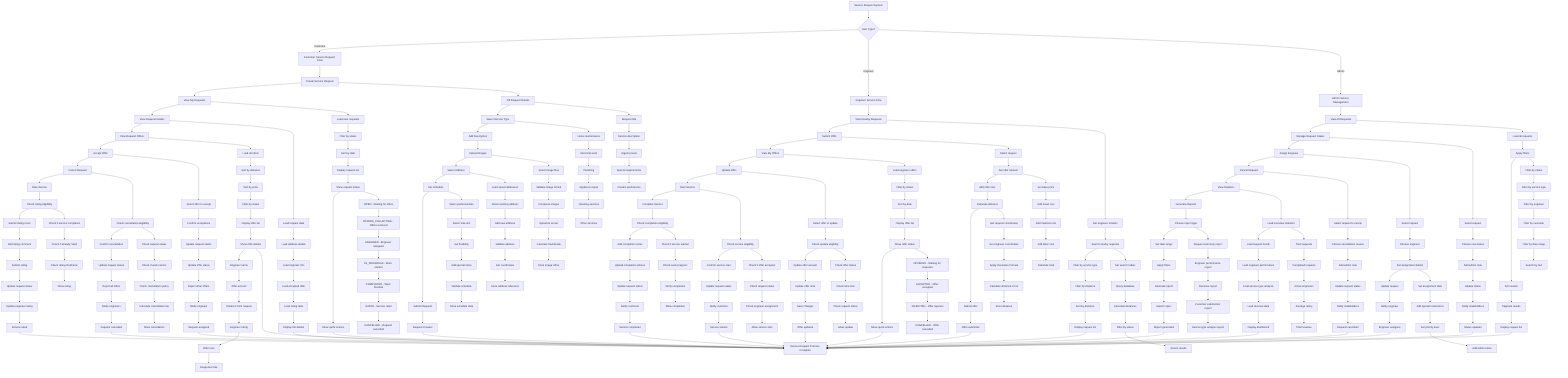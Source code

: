 %% Service Request Flow
%% View at https://mermaid.live
flowchart TD
  A[Service Request System] --> B{User Type?}
  B -->|Customer| C[Customer Service Request Flow]
  B -->|Engineer| D[Engineer Service Flow]
  B -->|Admin| E[Admin Service Management]
  
  %% Customer Service Request Flow
  C --> C1[Create Service Request]
  C1 --> C2[View My Requests]
  C2 --> C3[View Request Details]
  C3 --> C4[View Request Offers]
  C4 --> C5[Accept Offer]
  C5 --> C6[Cancel Request]
  C6 --> C7[Rate Service]
  
  %% Create Service Request
  C1 --> C1A[Fill Request Details]
  C1A --> C1B[Select Service Type]
  C1B --> C1C[Add Description]
  C1C --> C1D[Upload Images]
  C1D --> C1E[Select Address]
  C1E --> C1F[Set Schedule]
  C1F --> C1G[Submit Request]
  C1G --> C1H[Request Created]
  
  %% Request Details
  C1A --> C1A1[Request title]
  C1A1 --> C1A2[Service description]
  C1A2 --> C1A3[Urgency level]
  C1A3 --> C1A4[Special requirements]
  C1A4 --> C1A5[Contact preferences]
  
  %% Service Types
  C1B --> C1B1[Home maintenance]
  C1B1 --> C1B2[Electrical work]
  C1B2 --> C1B3[Plumbing]
  C1B3 --> C1B4[Appliance repair]
  C1B4 --> C1B5[Cleaning services]
  C1B5 --> C1B6[Other services]
  
  %% Image Upload
  C1D --> C1D1[Select image files]
  C1D1 --> C1D2[Validate image format]
  C1D2 --> C1D3[Compress images]
  C1D3 --> C1D4[Upload to server]
  C1D4 --> C1D5[Generate thumbnails]
  C1D5 --> C1D6[Store image URLs]
  
  %% Address Selection
  C1E --> C1E1[Load saved addresses]
  C1E1 --> C1E2[Select existing address]
  C1E2 --> C1E3[Add new address]
  C1E3 --> C1E4[Validate address]
  C1E4 --> C1E5[Get coordinates]
  C1E5 --> C1E6[Store address reference]
  
  %% Schedule Setting
  C1F --> C1F1[Select preferred date]
  C1F1 --> C1F2[Select time slot]
  C1F2 --> C1F3[Set flexibility]
  C1F3 --> C1F4[Add special notes]
  C1F4 --> C1F5[Validate schedule]
  C1F5 --> C1F6[Store schedule data]
  
  %% View My Requests
  C2 --> C2A[Load user requests]
  C2A --> C2B[Filter by status]
  C2B --> C2C[Sort by date]
  C2C --> C2D[Display request list]
  C2D --> C2E[Show request status]
  C2E --> C2F[Show quick actions]
  
  %% Request Status Display
  C2E --> C2E1[OPEN - Waiting for offers]
  C2E1 --> C2E2[OFFERS_COLLECTING - Offers received]
  C2E2 --> C2E3[ASSIGNED - Engineer assigned]
  C2E3 --> C2E4[IN_PROGRESS - Work started]
  C2E4 --> C2E5[COMPLETED - Work finished]
  C2E5 --> C2E6[RATED - Service rated]
  C2E6 --> C2E7[CANCELLED - Request cancelled]
  
  %% View Request Details
  C3 --> C3A[Load request data]
  C3A --> C3B[Load address details]
  C3B --> C3C[Load engineer info]
  C3C --> C3D[Load accepted offer]
  C3D --> C3E[Load rating data]
  C3E --> C3F[Display full details]
  
  %% View Request Offers
  C4 --> C4A[Load all offers]
  C4A --> C4B[Sort by distance]
  C4B --> C4C[Sort by price]
  C4C --> C4D[Filter by status]
  C4D --> C4E[Display offer list]
  C4E --> C4F[Show offer details]
  
  %% Offer Details
  C4F --> C4F1[Engineer name]
  C4F1 --> C4F2[Offer amount]
  C4F2 --> C4F3[Distance from request]
  C4F3 --> C4F4[Engineer rating]
  C4F4 --> C4F5[Offer note]
  C4F5 --> C4F6[Response time]
  
  %% Accept Offer
  C5 --> C5A[Select offer to accept]
  C5A --> C5B[Confirm acceptance]
  C5B --> C5C[Update request status]
  C5C --> C5D[Update offer status]
  C5D --> C5E[Reject other offers]
  C5E --> C5F[Notify engineer]
  C5F --> C5G[Request assigned]
  
  %% Cancel Request
  C6 --> C6A[Check cancellation eligibility]
  C6A --> C6B[Confirm cancellation]
  C6B --> C6C[Update request status]
  C6C --> C6D[Reject all offers]
  C6D --> C6E[Notify engineers]
  C6E --> C6F[Request cancelled]
  
  %% Cancellation Eligibility
  C6A --> C6A1[Check request status]
  C6A1 --> C6A2[Check if work started]
  C6A2 --> C6A3[Check cancellation policy]
  C6A3 --> C6A4[Calculate cancellation fee]
  C6A4 --> C6A5[Allow cancellation]
  
  %% Rate Service
  C7 --> C7A[Check rating eligibility]
  C7A --> C7B[Submit rating score]
  C7B --> C7C[Add rating comment]
  C7C --> C7D[Submit rating]
  C7D --> C7E[Update request status]
  C7E --> C7F[Update engineer rating]
  C7F --> C7G[Service rated]
  
  %% Rating Eligibility
  C7A --> C7A1[Check if service completed]
  C7A1 --> C7A2[Check if already rated]
  C7A2 --> C7A3[Check rating timeframe]
  C7A3 --> C7A4[Allow rating]
  
  %% Engineer Service Flow
  D --> D1[View Nearby Requests]
  D1 --> D2[Submit Offer]
  D2 --> D3[View My Offers]
  D3 --> D4[Update Offer]
  D4 --> D5[Start Service]
  D5 --> D6[Complete Service]
  
  %% View Nearby Requests
  D1 --> D1A[Get engineer location]
  D1A --> D1B[Search nearby requests]
  D1B --> D1C[Filter by service type]
  D1C --> D1D[Filter by distance]
  D1D --> D1E[Sort by distance]
  D1E --> D1F[Display request list]
  
  %% Nearby Search
  D1B --> D1B1[Set search radius]
  D1B1 --> D1B2[Query database]
  D1B2 --> D1B3[Calculate distances]
  D1B3 --> D1B4[Filter by status]
  D1B4 --> D1B5[Return results]
  
  %% Submit Offer
  D2 --> D2A[Select request]
  D2A --> D2B[Set offer amount]
  D2B --> D2C[Add offer note]
  D2C --> D2D[Calculate distance]
  D2D --> D2E[Submit offer]
  D2E --> D2F[Offer submitted]
  
  %% Offer Details
  D2B --> D2B1[Set base price]
  D2B1 --> D2B2[Add travel cost]
  D2B2 --> D2B3[Add material cost]
  D2B3 --> D2B4[Add labor cost]
  D2B4 --> D2B5[Calculate total]
  
  %% Distance Calculation
  D2D --> D2D1[Get request coordinates]
  D2D1 --> D2D2[Get engineer coordinates]
  D2D2 --> D2D3[Apply Haversine formula]
  D2D3 --> D2D4[Calculate distance in km]
  D2D4 --> D2D5[Store distance]
  
  %% View My Offers
  D3 --> D3A[Load engineer offers]
  D3A --> D3B[Filter by status]
  D3B --> D3C[Sort by date]
  D3C --> D3D[Display offer list]
  D3D --> D3E[Show offer status]
  D3E --> D3F[Show quick actions]
  
  %% Offer Status
  D3E --> D3E1[OFFERED - Waiting for response]
  D3E1 --> D3E2[ACCEPTED - Offer accepted]
  D3E2 --> D3E3[REJECTED - Offer rejected]
  D3E3 --> D3E4[CANCELLED - Offer cancelled]
  
  %% Update Offer
  D4 --> D4A[Select offer to update]
  D4A --> D4B[Check update eligibility]
  D4B --> D4C[Update offer amount]
  D4C --> D4D[Update offer note]
  D4D --> D4E[Save changes]
  D4E --> D4F[Offer updated]
  
  %% Update Eligibility
  D4B --> D4B1[Check offer status]
  D4B1 --> D4B2[Check time limit]
  D4B2 --> D4B3[Check request status]
  D4B3 --> D4B4[Allow update]
  
  %% Start Service
  D5 --> D5A[Check service eligibility]
  D5A --> D5B[Confirm service start]
  D5B --> D5C[Update request status]
  D5C --> D5D[Notify customer]
  D5D --> D5E[Service started]
  
  %% Service Eligibility
  D5A --> D5A1[Check if offer accepted]
  D5A1 --> D5A2[Check request status]
  D5A2 --> D5A3[Check engineer assignment]
  D5A3 --> D5A4[Allow service start]
  
  %% Complete Service
  D6 --> D6A[Check completion eligibility]
  D6A --> D6B[Add completion notes]
  D6B --> D6C[Upload completion photos]
  D6C --> D6D[Update request status]
  D6D --> D6E[Notify customer]
  D6E --> D6F[Service completed]
  
  %% Completion Eligibility
  D6A --> D6A1[Check if service started]
  D6A1 --> D6A2[Check work progress]
  D6A2 --> D6A3[Verify completion]
  D6A3 --> D6A4[Allow completion]
  
  %% Admin Service Management
  E --> E1[View All Requests]
  E1 --> E2[Manage Request Status]
  E2 --> E3[Assign Engineer]
  E3 --> E4[Cancel Request]
  E4 --> E5[View Statistics]
  E5 --> E6[Generate Reports]
  
  %% View All Requests
  E1 --> E1A[Load all requests]
  E1A --> E1B[Apply filters]
  E1B --> E1C[Sort results]
  E1C --> E1D[Paginate results]
  E1D --> E1E[Display request list]
  
  %% Request Filters
  E1B --> E1B1[Filter by status]
  E1B1 --> E1B2[Filter by service type]
  E1B2 --> E1B3[Filter by engineer]
  E1B3 --> E1B4[Filter by customer]
  E1B4 --> E1B5[Filter by date range]
  E1B5 --> E1B6[Search by text]
  
  %% Manage Request Status
  E2 --> E2A[Select request]
  E2A --> E2B[Choose new status]
  E2B --> E2C[Add admin note]
  E2C --> E2D[Update status]
  E2D --> E2E[Notify stakeholders]
  E2E --> E2F[Status updated]
  
  %% Assign Engineer
  E3 --> E3A[Select request]
  E3A --> E3B[Choose engineer]
  E3B --> E3C[Set assignment details]
  E3C --> E3D[Update request]
  E3D --> E3E[Notify engineer]
  E3E --> E3F[Engineer assigned]
  
  %% Assignment Details
  E3C --> E3C1[Set assignment date]
  E3C1 --> E3C2[Add special instructions]
  E3C2 --> E3C3[Set priority level]
  E3C3 --> E3C4[Add admin notes]
  
  %% Cancel Request
  E4 --> E4A[Select request to cancel]
  E4A --> E4B[Choose cancellation reason]
  E4B --> E4C[Add admin note]
  E4C --> E4D[Update request status]
  E4D --> E4E[Notify stakeholders]
  E4E --> E4F[Request cancelled]
  
  %% View Statistics
  E5 --> E5A[Load overview statistics]
  E5A --> E5B[Load request trends]
  E5B --> E5C[Load engineer performance]
  E5C --> E5D[Load service type analysis]
  E5D --> E5E[Load revenue data]
  E5E --> E5F[Display dashboard]
  
  %% Statistics Data
  E5A --> E5A1[Total requests]
  E5A1 --> E5A2[Completed requests]
  E5A2 --> E5A3[Active engineers]
  E5A3 --> E5A4[Average rating]
  E5A4 --> E5A5[Total revenue]
  
  %% Generate Reports
  E6 --> E6A[Choose report type]
  E6A --> E6B[Set date range]
  E6B --> E6C[Apply filters]
  E6C --> E6D[Generate report]
  E6D --> E6E[Export report]
  E6E --> E6F[Report generated]
  
  %% Report Types
  E6A --> E6A1[Request summary report]
  E6A1 --> E6A2[Engineer performance report]
  E6A2 --> E6A3[Revenue report]
  E6A3 --> E6A4[Customer satisfaction report]
  E6A4 --> E6A5[Service type analysis report]
  
  %% End points
  C1H --> Z[Service Request Process Complete]
  C2F --> Z
  C3F --> Z
  C4F --> Z
  C5G --> Z
  C6F --> Z
  C7G --> Z
  D1F --> Z
  D2F --> Z
  D3F --> Z
  D4F --> Z
  D5E --> Z
  D6F --> Z
  E1E --> Z
  E2F --> Z
  E3F --> Z
  E4F --> Z
  E5F --> Z
  E6F --> Z